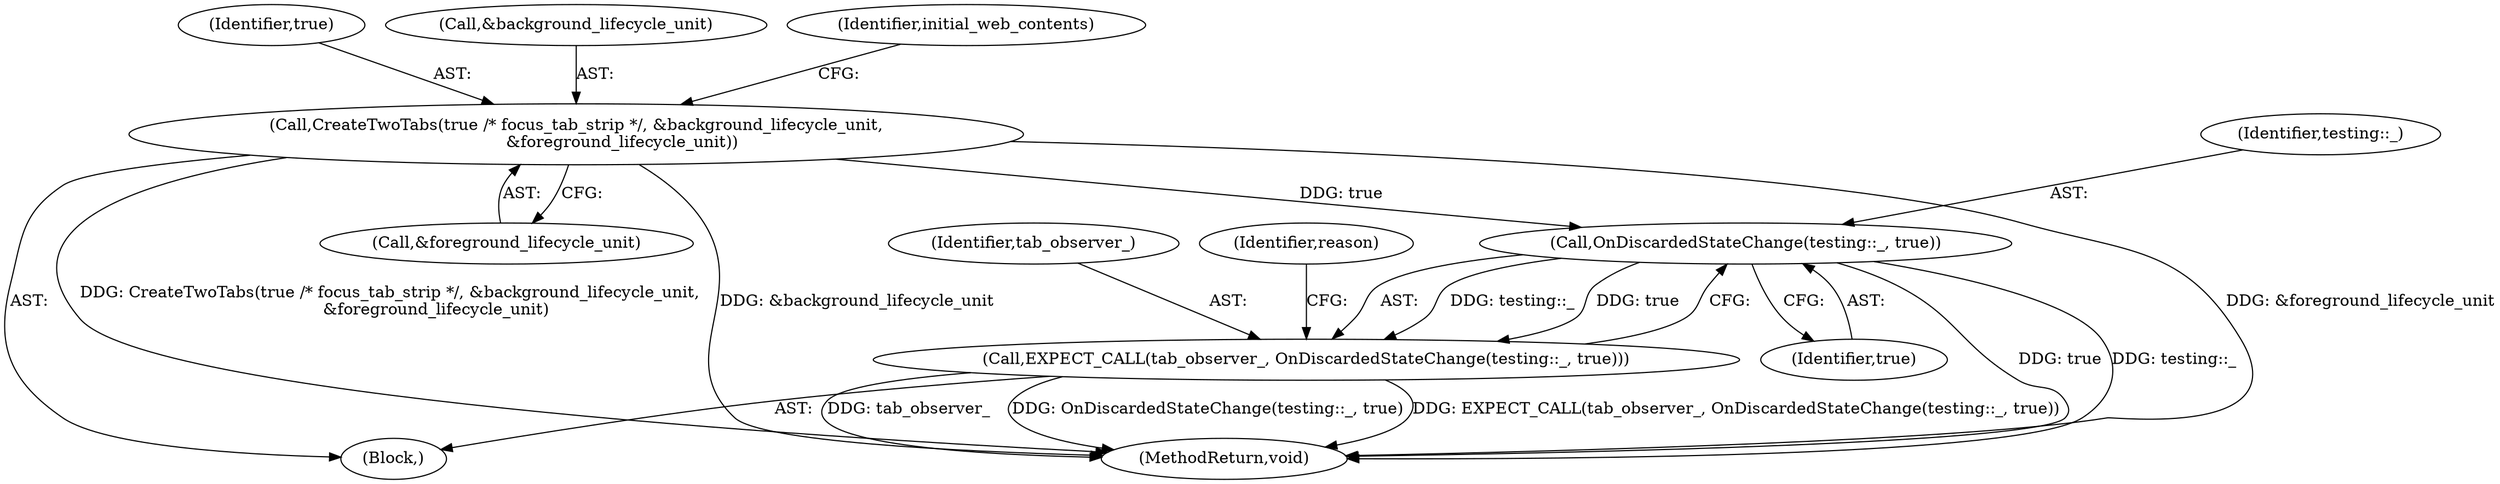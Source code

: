 digraph "0_Chrome_7394cf6f43d7a86630d3eb1c728fd63c621b5530_10@pointer" {
"1000118" [label="(Call,CreateTwoTabs(true /* focus_tab_strip */, &background_lifecycle_unit,\n                  &foreground_lifecycle_unit))"];
"1000136" [label="(Call,OnDiscardedStateChange(testing::_, true))"];
"1000134" [label="(Call,EXPECT_CALL(tab_observer_, OnDiscardedStateChange(testing::_, true)))"];
"1000122" [label="(Call,&foreground_lifecycle_unit)"];
"1000136" [label="(Call,OnDiscardedStateChange(testing::_, true))"];
"1000119" [label="(Identifier,true)"];
"1000138" [label="(Identifier,true)"];
"1000103" [label="(Block,)"];
"1000137" [label="(Identifier,testing::_)"];
"1000135" [label="(Identifier,tab_observer_)"];
"1000120" [label="(Call,&background_lifecycle_unit)"];
"1000140" [label="(Identifier,reason)"];
"1000158" [label="(MethodReturn,void)"];
"1000134" [label="(Call,EXPECT_CALL(tab_observer_, OnDiscardedStateChange(testing::_, true)))"];
"1000118" [label="(Call,CreateTwoTabs(true /* focus_tab_strip */, &background_lifecycle_unit,\n                  &foreground_lifecycle_unit))"];
"1000126" [label="(Identifier,initial_web_contents)"];
"1000118" -> "1000103"  [label="AST: "];
"1000118" -> "1000122"  [label="CFG: "];
"1000119" -> "1000118"  [label="AST: "];
"1000120" -> "1000118"  [label="AST: "];
"1000122" -> "1000118"  [label="AST: "];
"1000126" -> "1000118"  [label="CFG: "];
"1000118" -> "1000158"  [label="DDG: CreateTwoTabs(true /* focus_tab_strip */, &background_lifecycle_unit,\n                  &foreground_lifecycle_unit)"];
"1000118" -> "1000158"  [label="DDG: &background_lifecycle_unit"];
"1000118" -> "1000158"  [label="DDG: &foreground_lifecycle_unit"];
"1000118" -> "1000136"  [label="DDG: true"];
"1000136" -> "1000134"  [label="AST: "];
"1000136" -> "1000138"  [label="CFG: "];
"1000137" -> "1000136"  [label="AST: "];
"1000138" -> "1000136"  [label="AST: "];
"1000134" -> "1000136"  [label="CFG: "];
"1000136" -> "1000158"  [label="DDG: true"];
"1000136" -> "1000158"  [label="DDG: testing::_"];
"1000136" -> "1000134"  [label="DDG: testing::_"];
"1000136" -> "1000134"  [label="DDG: true"];
"1000134" -> "1000103"  [label="AST: "];
"1000135" -> "1000134"  [label="AST: "];
"1000140" -> "1000134"  [label="CFG: "];
"1000134" -> "1000158"  [label="DDG: EXPECT_CALL(tab_observer_, OnDiscardedStateChange(testing::_, true))"];
"1000134" -> "1000158"  [label="DDG: tab_observer_"];
"1000134" -> "1000158"  [label="DDG: OnDiscardedStateChange(testing::_, true)"];
}
